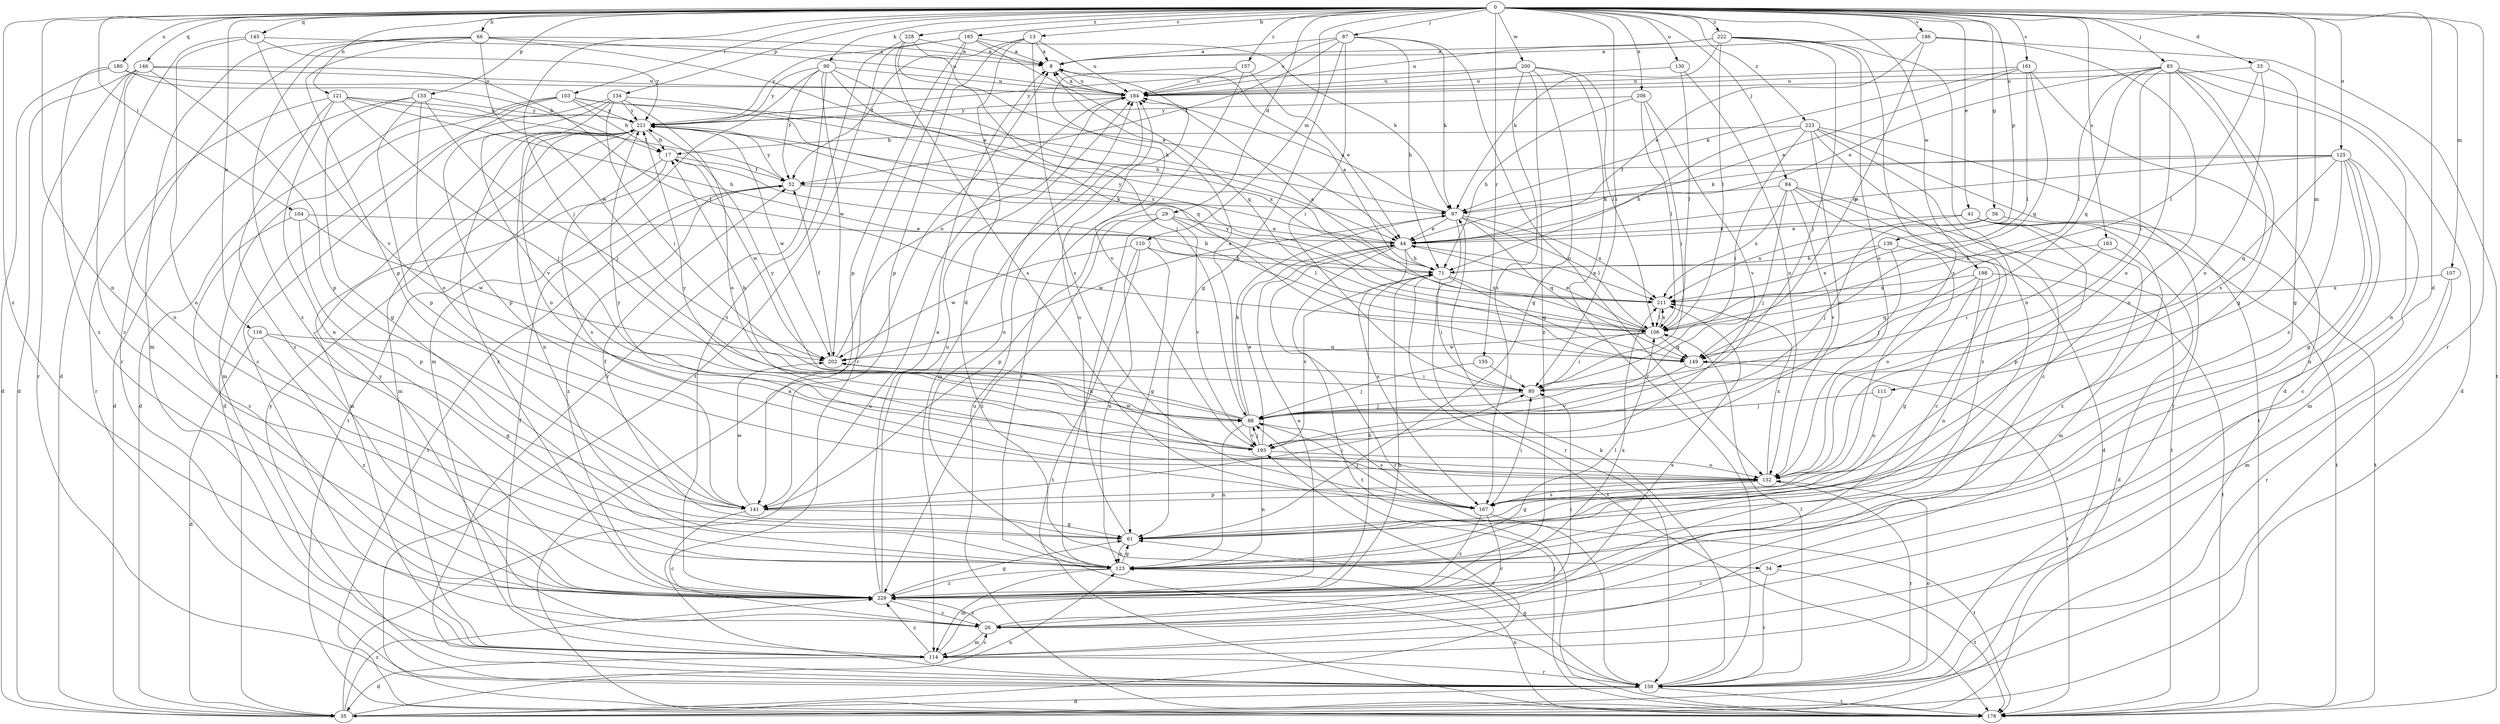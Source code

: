 strict digraph  {
0;
8;
13;
17;
26;
29;
33;
34;
35;
41;
44;
52;
56;
61;
66;
71;
80;
83;
84;
87;
88;
90;
97;
103;
104;
106;
107;
110;
111;
114;
116;
121;
123;
125;
130;
132;
133;
134;
136;
141;
145;
146;
149;
155;
157;
158;
161;
163;
167;
176;
180;
184;
185;
186;
193;
198;
200;
202;
206;
211;
221;
222;
223;
228;
229;
0 -> 13  [label=b];
0 -> 29  [label=d];
0 -> 33  [label=d];
0 -> 34  [label=d];
0 -> 41  [label=e];
0 -> 56  [label=g];
0 -> 66  [label=h];
0 -> 80  [label=i];
0 -> 83  [label=j];
0 -> 84  [label=j];
0 -> 87  [label=j];
0 -> 88  [label=j];
0 -> 90  [label=k];
0 -> 103  [label=l];
0 -> 104  [label=l];
0 -> 107  [label=m];
0 -> 110  [label=m];
0 -> 111  [label=m];
0 -> 116  [label=n];
0 -> 121  [label=n];
0 -> 123  [label=n];
0 -> 125  [label=o];
0 -> 130  [label=o];
0 -> 133  [label=p];
0 -> 134  [label=p];
0 -> 136  [label=p];
0 -> 145  [label=q];
0 -> 146  [label=q];
0 -> 155  [label=r];
0 -> 157  [label=r];
0 -> 158  [label=r];
0 -> 161  [label=s];
0 -> 163  [label=s];
0 -> 180  [label=u];
0 -> 185  [label=v];
0 -> 186  [label=v];
0 -> 198  [label=w];
0 -> 200  [label=w];
0 -> 206  [label=x];
0 -> 222  [label=z];
0 -> 223  [label=z];
0 -> 228  [label=z];
0 -> 229  [label=z];
8 -> 184  [label=u];
13 -> 8  [label=a];
13 -> 34  [label=d];
13 -> 52  [label=f];
13 -> 141  [label=p];
13 -> 167  [label=s];
13 -> 184  [label=u];
17 -> 52  [label=f];
17 -> 114  [label=m];
17 -> 167  [label=s];
17 -> 202  [label=w];
26 -> 80  [label=i];
26 -> 114  [label=m];
26 -> 211  [label=x];
26 -> 221  [label=y];
26 -> 229  [label=z];
29 -> 44  [label=e];
29 -> 106  [label=l];
29 -> 123  [label=n];
29 -> 141  [label=p];
29 -> 193  [label=v];
29 -> 229  [label=z];
33 -> 61  [label=g];
33 -> 106  [label=l];
33 -> 132  [label=o];
33 -> 184  [label=u];
34 -> 158  [label=r];
34 -> 176  [label=t];
34 -> 229  [label=z];
35 -> 123  [label=n];
35 -> 184  [label=u];
35 -> 193  [label=v];
35 -> 229  [label=z];
41 -> 44  [label=e];
41 -> 114  [label=m];
41 -> 141  [label=p];
41 -> 176  [label=t];
41 -> 211  [label=x];
41 -> 229  [label=z];
44 -> 71  [label=h];
44 -> 158  [label=r];
44 -> 167  [label=s];
44 -> 176  [label=t];
44 -> 211  [label=x];
44 -> 221  [label=y];
52 -> 97  [label=k];
52 -> 176  [label=t];
52 -> 221  [label=y];
52 -> 229  [label=z];
56 -> 44  [label=e];
56 -> 88  [label=j];
56 -> 176  [label=t];
61 -> 52  [label=f];
61 -> 123  [label=n];
61 -> 184  [label=u];
66 -> 8  [label=a];
66 -> 44  [label=e];
66 -> 114  [label=m];
66 -> 141  [label=p];
66 -> 158  [label=r];
66 -> 184  [label=u];
66 -> 202  [label=w];
66 -> 229  [label=z];
71 -> 8  [label=a];
71 -> 80  [label=i];
71 -> 149  [label=q];
71 -> 176  [label=t];
71 -> 193  [label=v];
71 -> 211  [label=x];
80 -> 88  [label=j];
83 -> 35  [label=d];
83 -> 44  [label=e];
83 -> 61  [label=g];
83 -> 80  [label=i];
83 -> 106  [label=l];
83 -> 123  [label=n];
83 -> 132  [label=o];
83 -> 149  [label=q];
83 -> 167  [label=s];
83 -> 184  [label=u];
84 -> 26  [label=c];
84 -> 35  [label=d];
84 -> 88  [label=j];
84 -> 97  [label=k];
84 -> 176  [label=t];
84 -> 193  [label=v];
84 -> 211  [label=x];
87 -> 8  [label=a];
87 -> 52  [label=f];
87 -> 61  [label=g];
87 -> 71  [label=h];
87 -> 80  [label=i];
87 -> 97  [label=k];
87 -> 132  [label=o];
87 -> 184  [label=u];
88 -> 8  [label=a];
88 -> 17  [label=b];
88 -> 97  [label=k];
88 -> 123  [label=n];
88 -> 167  [label=s];
88 -> 193  [label=v];
88 -> 221  [label=y];
90 -> 52  [label=f];
90 -> 71  [label=h];
90 -> 114  [label=m];
90 -> 149  [label=q];
90 -> 158  [label=r];
90 -> 184  [label=u];
90 -> 202  [label=w];
90 -> 221  [label=y];
97 -> 44  [label=e];
97 -> 106  [label=l];
97 -> 149  [label=q];
97 -> 158  [label=r];
97 -> 184  [label=u];
97 -> 202  [label=w];
97 -> 211  [label=x];
103 -> 17  [label=b];
103 -> 26  [label=c];
103 -> 35  [label=d];
103 -> 97  [label=k];
103 -> 114  [label=m];
103 -> 211  [label=x];
103 -> 221  [label=y];
104 -> 44  [label=e];
104 -> 141  [label=p];
104 -> 202  [label=w];
104 -> 229  [label=z];
106 -> 8  [label=a];
106 -> 17  [label=b];
106 -> 44  [label=e];
106 -> 80  [label=i];
106 -> 149  [label=q];
106 -> 202  [label=w];
106 -> 211  [label=x];
106 -> 221  [label=y];
107 -> 114  [label=m];
107 -> 158  [label=r];
107 -> 211  [label=x];
110 -> 61  [label=g];
110 -> 71  [label=h];
110 -> 123  [label=n];
110 -> 176  [label=t];
110 -> 202  [label=w];
111 -> 88  [label=j];
111 -> 132  [label=o];
114 -> 26  [label=c];
114 -> 35  [label=d];
114 -> 52  [label=f];
114 -> 71  [label=h];
114 -> 158  [label=r];
114 -> 229  [label=z];
116 -> 35  [label=d];
116 -> 61  [label=g];
116 -> 149  [label=q];
116 -> 229  [label=z];
121 -> 52  [label=f];
121 -> 71  [label=h];
121 -> 88  [label=j];
121 -> 123  [label=n];
121 -> 158  [label=r];
121 -> 221  [label=y];
121 -> 229  [label=z];
123 -> 61  [label=g];
123 -> 106  [label=l];
123 -> 114  [label=m];
123 -> 184  [label=u];
123 -> 229  [label=z];
125 -> 26  [label=c];
125 -> 44  [label=e];
125 -> 52  [label=f];
125 -> 61  [label=g];
125 -> 97  [label=k];
125 -> 114  [label=m];
125 -> 123  [label=n];
125 -> 149  [label=q];
125 -> 167  [label=s];
130 -> 106  [label=l];
130 -> 132  [label=o];
130 -> 184  [label=u];
132 -> 61  [label=g];
132 -> 141  [label=p];
132 -> 158  [label=r];
132 -> 167  [label=s];
132 -> 211  [label=x];
132 -> 221  [label=y];
133 -> 35  [label=d];
133 -> 61  [label=g];
133 -> 88  [label=j];
133 -> 132  [label=o];
133 -> 141  [label=p];
133 -> 221  [label=y];
134 -> 35  [label=d];
134 -> 80  [label=i];
134 -> 132  [label=o];
134 -> 141  [label=p];
134 -> 193  [label=v];
134 -> 211  [label=x];
134 -> 221  [label=y];
136 -> 71  [label=h];
136 -> 88  [label=j];
136 -> 132  [label=o];
136 -> 211  [label=x];
141 -> 26  [label=c];
141 -> 61  [label=g];
141 -> 80  [label=i];
141 -> 202  [label=w];
145 -> 8  [label=a];
145 -> 35  [label=d];
145 -> 123  [label=n];
145 -> 193  [label=v];
145 -> 221  [label=y];
146 -> 35  [label=d];
146 -> 106  [label=l];
146 -> 123  [label=n];
146 -> 141  [label=p];
146 -> 158  [label=r];
146 -> 184  [label=u];
146 -> 229  [label=z];
149 -> 176  [label=t];
149 -> 193  [label=v];
155 -> 80  [label=i];
155 -> 88  [label=j];
157 -> 44  [label=e];
157 -> 158  [label=r];
157 -> 184  [label=u];
157 -> 193  [label=v];
158 -> 35  [label=d];
158 -> 61  [label=g];
158 -> 97  [label=k];
158 -> 106  [label=l];
158 -> 132  [label=o];
158 -> 176  [label=t];
158 -> 221  [label=y];
161 -> 35  [label=d];
161 -> 44  [label=e];
161 -> 97  [label=k];
161 -> 106  [label=l];
161 -> 149  [label=q];
161 -> 184  [label=u];
163 -> 35  [label=d];
163 -> 71  [label=h];
163 -> 80  [label=i];
167 -> 26  [label=c];
167 -> 80  [label=i];
167 -> 88  [label=j];
167 -> 176  [label=t];
167 -> 229  [label=z];
176 -> 8  [label=a];
176 -> 88  [label=j];
176 -> 123  [label=n];
176 -> 184  [label=u];
180 -> 17  [label=b];
180 -> 35  [label=d];
180 -> 184  [label=u];
180 -> 229  [label=z];
184 -> 8  [label=a];
184 -> 114  [label=m];
184 -> 221  [label=y];
185 -> 8  [label=a];
185 -> 97  [label=k];
185 -> 141  [label=p];
185 -> 149  [label=q];
185 -> 158  [label=r];
185 -> 176  [label=t];
185 -> 221  [label=y];
186 -> 8  [label=a];
186 -> 44  [label=e];
186 -> 123  [label=n];
186 -> 149  [label=q];
186 -> 176  [label=t];
193 -> 44  [label=e];
193 -> 88  [label=j];
193 -> 123  [label=n];
193 -> 132  [label=o];
193 -> 202  [label=w];
193 -> 221  [label=y];
198 -> 61  [label=g];
198 -> 123  [label=n];
198 -> 149  [label=q];
198 -> 176  [label=t];
198 -> 211  [label=x];
200 -> 61  [label=g];
200 -> 106  [label=l];
200 -> 158  [label=r];
200 -> 167  [label=s];
200 -> 184  [label=u];
200 -> 221  [label=y];
200 -> 229  [label=z];
202 -> 52  [label=f];
202 -> 80  [label=i];
202 -> 184  [label=u];
206 -> 71  [label=h];
206 -> 80  [label=i];
206 -> 106  [label=l];
206 -> 193  [label=v];
206 -> 221  [label=y];
211 -> 106  [label=l];
221 -> 17  [label=b];
221 -> 114  [label=m];
221 -> 123  [label=n];
221 -> 132  [label=o];
221 -> 176  [label=t];
221 -> 202  [label=w];
221 -> 229  [label=z];
222 -> 8  [label=a];
222 -> 88  [label=j];
222 -> 97  [label=k];
222 -> 106  [label=l];
222 -> 123  [label=n];
222 -> 132  [label=o];
222 -> 167  [label=s];
222 -> 184  [label=u];
223 -> 17  [label=b];
223 -> 26  [label=c];
223 -> 71  [label=h];
223 -> 80  [label=i];
223 -> 132  [label=o];
223 -> 158  [label=r];
223 -> 176  [label=t];
223 -> 229  [label=z];
228 -> 8  [label=a];
228 -> 44  [label=e];
228 -> 88  [label=j];
228 -> 167  [label=s];
228 -> 229  [label=z];
229 -> 8  [label=a];
229 -> 26  [label=c];
229 -> 44  [label=e];
229 -> 61  [label=g];
229 -> 71  [label=h];
229 -> 184  [label=u];
229 -> 211  [label=x];
}
